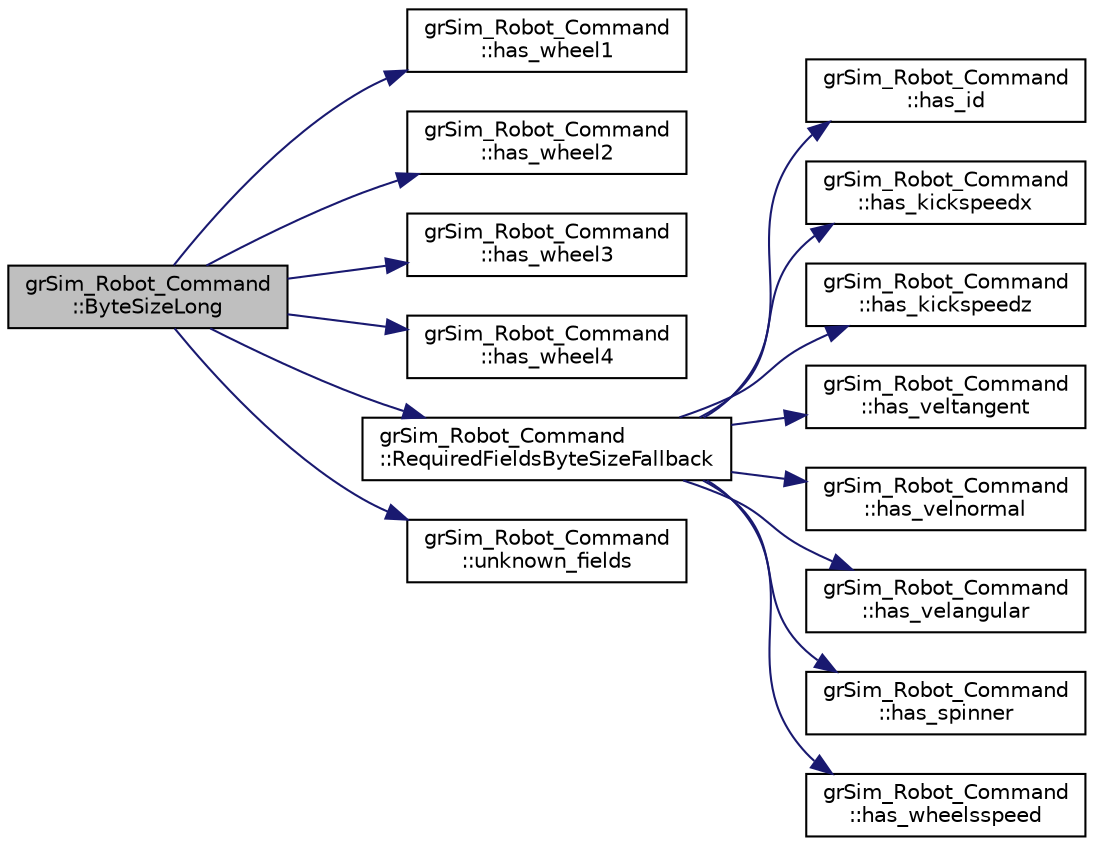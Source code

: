digraph "grSim_Robot_Command::ByteSizeLong"
{
 // INTERACTIVE_SVG=YES
  edge [fontname="Helvetica",fontsize="10",labelfontname="Helvetica",labelfontsize="10"];
  node [fontname="Helvetica",fontsize="10",shape=record];
  rankdir="LR";
  Node1 [label="grSim_Robot_Command\l::ByteSizeLong",height=0.2,width=0.4,color="black", fillcolor="grey75", style="filled", fontcolor="black"];
  Node1 -> Node2 [color="midnightblue",fontsize="10",style="solid",fontname="Helvetica"];
  Node2 [label="grSim_Robot_Command\l::has_wheel1",height=0.2,width=0.4,color="black", fillcolor="white", style="filled",URL="$d1/d68/classgr_sim___robot___command.html#a11b8a04e3ff7799562311df7963d0118"];
  Node1 -> Node3 [color="midnightblue",fontsize="10",style="solid",fontname="Helvetica"];
  Node3 [label="grSim_Robot_Command\l::has_wheel2",height=0.2,width=0.4,color="black", fillcolor="white", style="filled",URL="$d1/d68/classgr_sim___robot___command.html#a08c29edf76f51339f2c39b912fa2cedc"];
  Node1 -> Node4 [color="midnightblue",fontsize="10",style="solid",fontname="Helvetica"];
  Node4 [label="grSim_Robot_Command\l::has_wheel3",height=0.2,width=0.4,color="black", fillcolor="white", style="filled",URL="$d1/d68/classgr_sim___robot___command.html#a71ca3e22e63c27a219bffa65b6143609"];
  Node1 -> Node5 [color="midnightblue",fontsize="10",style="solid",fontname="Helvetica"];
  Node5 [label="grSim_Robot_Command\l::has_wheel4",height=0.2,width=0.4,color="black", fillcolor="white", style="filled",URL="$d1/d68/classgr_sim___robot___command.html#aa42f620797c600ebf30498c449c93cc4"];
  Node1 -> Node6 [color="midnightblue",fontsize="10",style="solid",fontname="Helvetica"];
  Node6 [label="grSim_Robot_Command\l::RequiredFieldsByteSizeFallback",height=0.2,width=0.4,color="black", fillcolor="white", style="filled",URL="$d1/d68/classgr_sim___robot___command.html#a369ba0f29c7a0f5ef1c1c96b5888ba87"];
  Node6 -> Node7 [color="midnightblue",fontsize="10",style="solid",fontname="Helvetica"];
  Node7 [label="grSim_Robot_Command\l::has_id",height=0.2,width=0.4,color="black", fillcolor="white", style="filled",URL="$d1/d68/classgr_sim___robot___command.html#acab670bb9cfc5090aff75408ef099584"];
  Node6 -> Node8 [color="midnightblue",fontsize="10",style="solid",fontname="Helvetica"];
  Node8 [label="grSim_Robot_Command\l::has_kickspeedx",height=0.2,width=0.4,color="black", fillcolor="white", style="filled",URL="$d1/d68/classgr_sim___robot___command.html#a49ff9d098f215809aa0f2248eec7dd6c"];
  Node6 -> Node9 [color="midnightblue",fontsize="10",style="solid",fontname="Helvetica"];
  Node9 [label="grSim_Robot_Command\l::has_kickspeedz",height=0.2,width=0.4,color="black", fillcolor="white", style="filled",URL="$d1/d68/classgr_sim___robot___command.html#a36d3e944e308139b3d0b30abf983c8ca"];
  Node6 -> Node10 [color="midnightblue",fontsize="10",style="solid",fontname="Helvetica"];
  Node10 [label="grSim_Robot_Command\l::has_veltangent",height=0.2,width=0.4,color="black", fillcolor="white", style="filled",URL="$d1/d68/classgr_sim___robot___command.html#aa024007c788f05dde3405199d86f7c16"];
  Node6 -> Node11 [color="midnightblue",fontsize="10",style="solid",fontname="Helvetica"];
  Node11 [label="grSim_Robot_Command\l::has_velnormal",height=0.2,width=0.4,color="black", fillcolor="white", style="filled",URL="$d1/d68/classgr_sim___robot___command.html#a4be6d28b85530423946c89d0176af1fc"];
  Node6 -> Node12 [color="midnightblue",fontsize="10",style="solid",fontname="Helvetica"];
  Node12 [label="grSim_Robot_Command\l::has_velangular",height=0.2,width=0.4,color="black", fillcolor="white", style="filled",URL="$d1/d68/classgr_sim___robot___command.html#aa679c4f0da36d885ecb9001eea3cdfc2"];
  Node6 -> Node13 [color="midnightblue",fontsize="10",style="solid",fontname="Helvetica"];
  Node13 [label="grSim_Robot_Command\l::has_spinner",height=0.2,width=0.4,color="black", fillcolor="white", style="filled",URL="$d1/d68/classgr_sim___robot___command.html#aa04e58bca042307043334d82ec1a2c60"];
  Node6 -> Node14 [color="midnightblue",fontsize="10",style="solid",fontname="Helvetica"];
  Node14 [label="grSim_Robot_Command\l::has_wheelsspeed",height=0.2,width=0.4,color="black", fillcolor="white", style="filled",URL="$d1/d68/classgr_sim___robot___command.html#ac8dc6f4b151c476204327a06691e56c6"];
  Node1 -> Node15 [color="midnightblue",fontsize="10",style="solid",fontname="Helvetica"];
  Node15 [label="grSim_Robot_Command\l::unknown_fields",height=0.2,width=0.4,color="black", fillcolor="white", style="filled",URL="$d1/d68/classgr_sim___robot___command.html#a509fa7aded42ff363f775ddadccb4bfe"];
}
